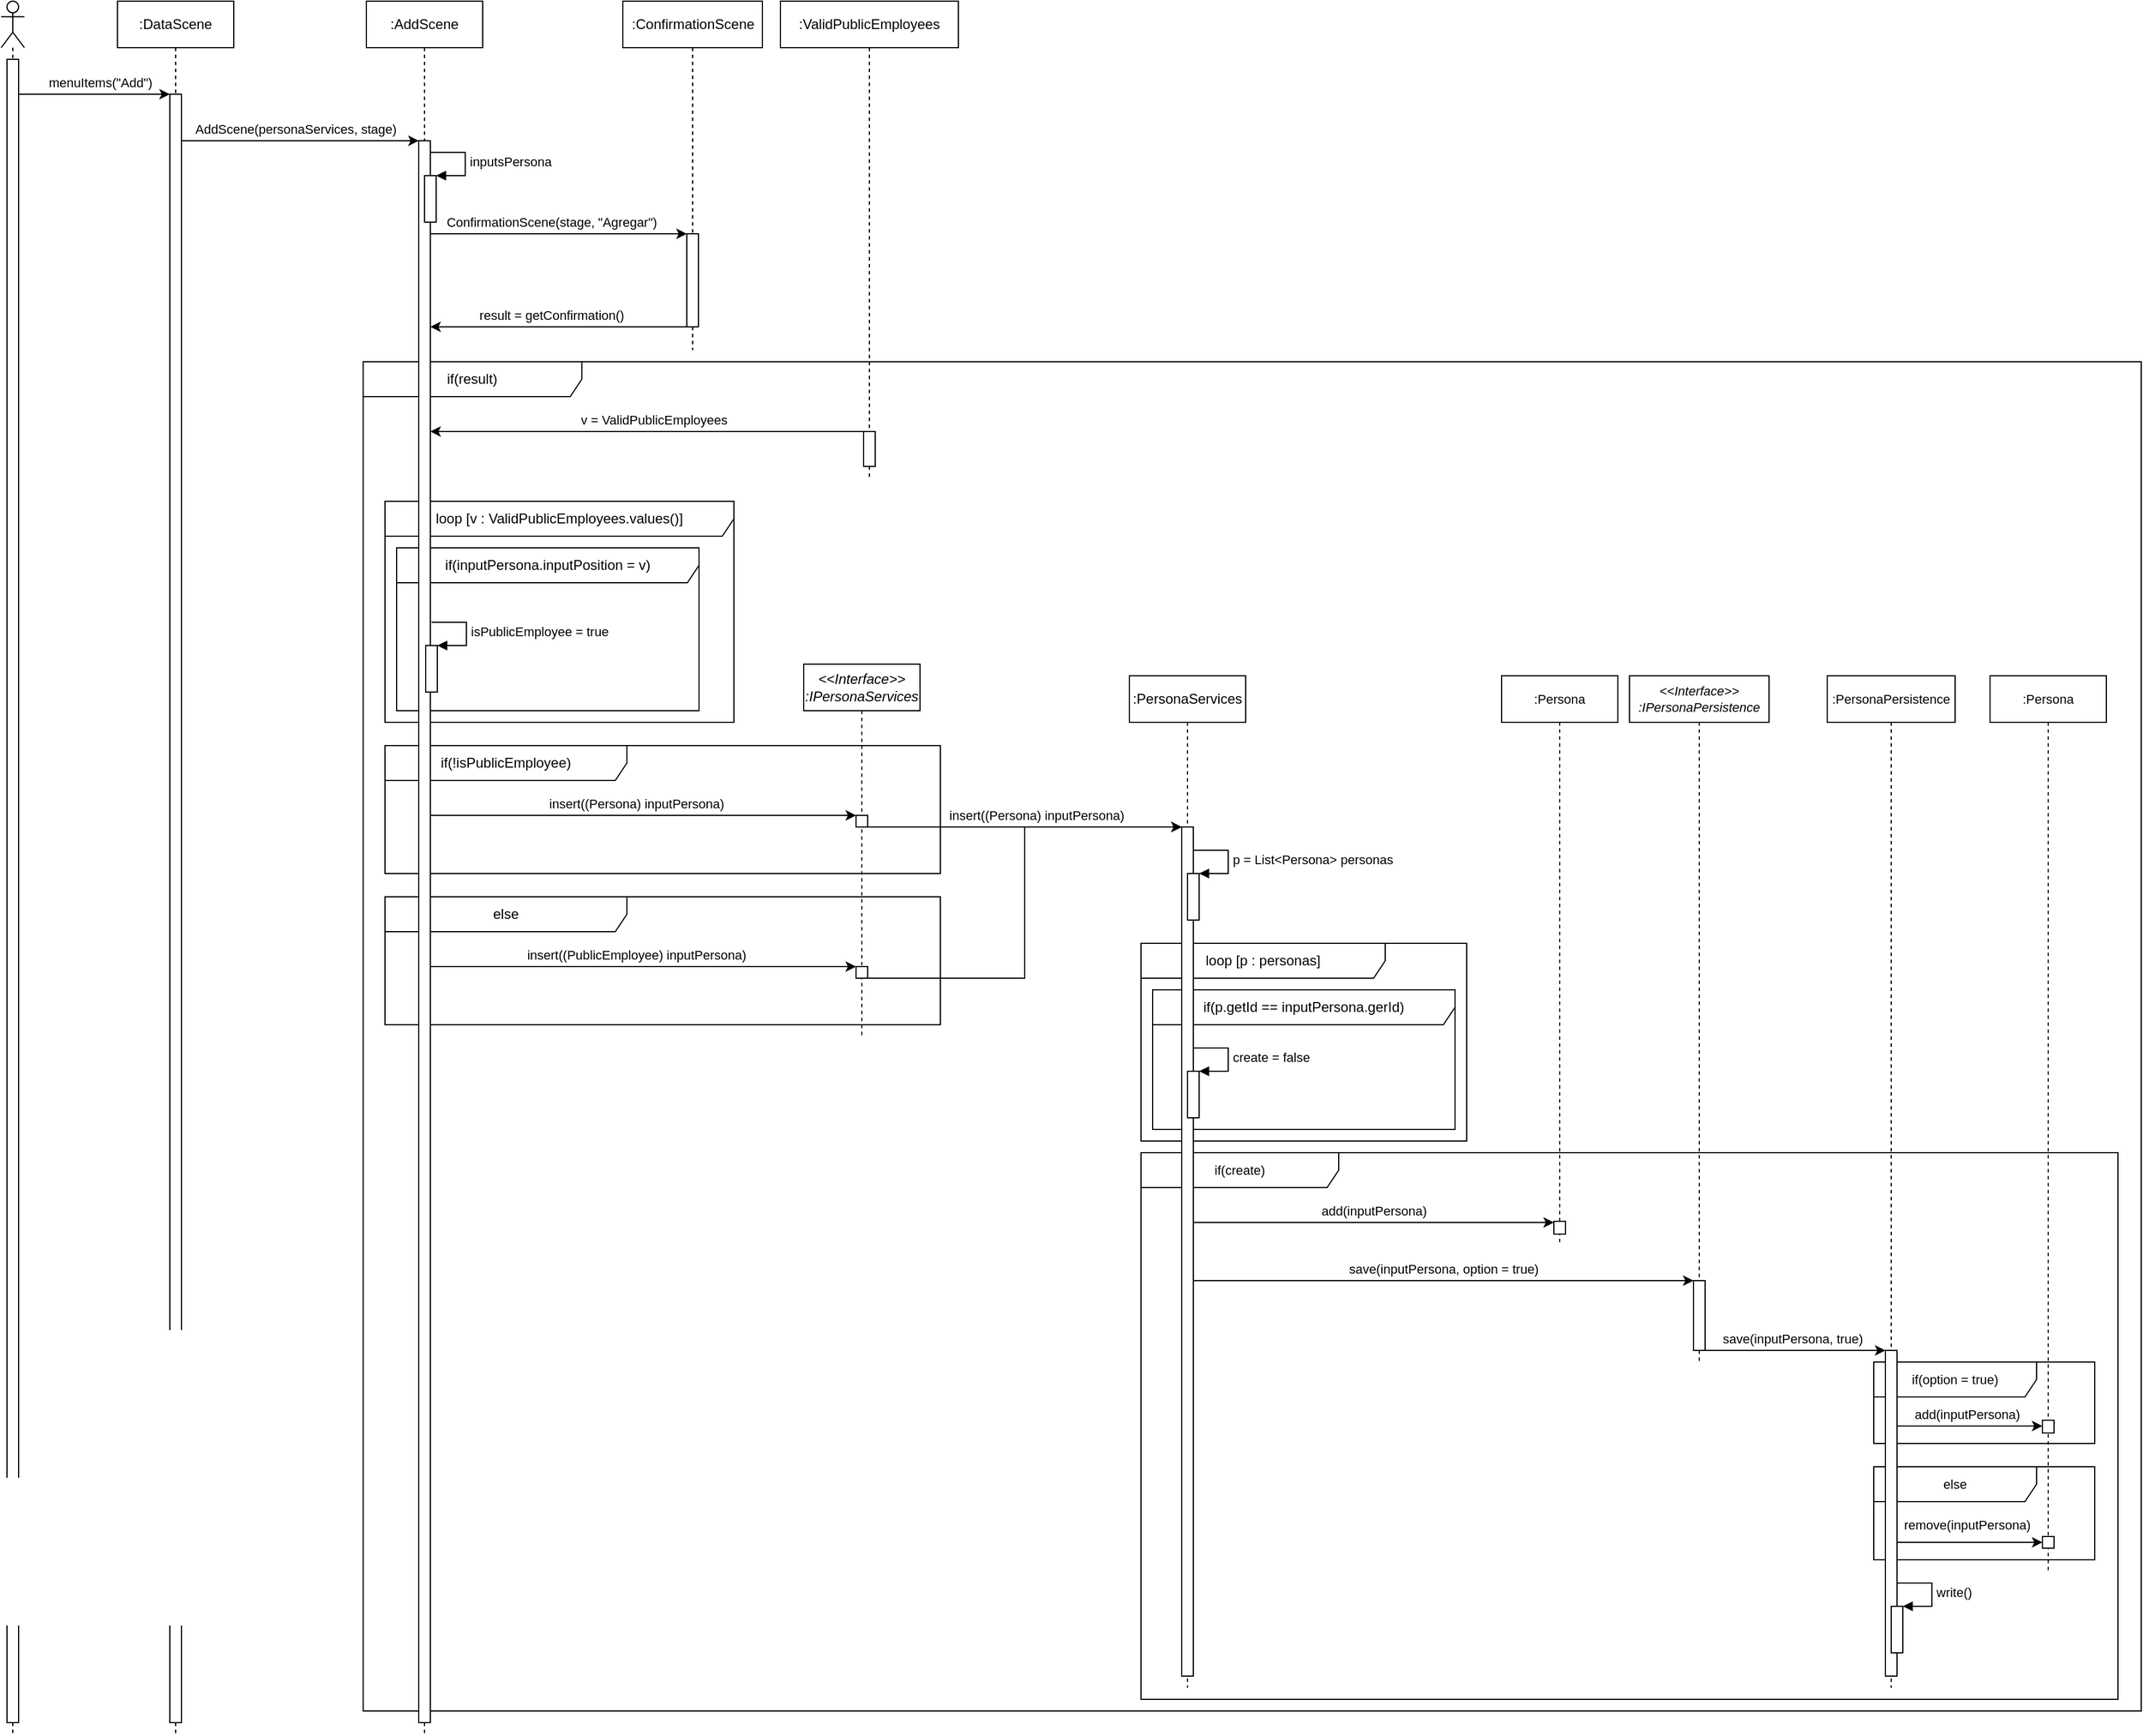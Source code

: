 <mxfile version="14.6.13" type="device"><diagram id="D4DDEfmQWiKZux7fWjJV" name="Página-1"><mxGraphModel dx="1422" dy="822" grid="1" gridSize="10" guides="1" tooltips="1" connect="1" arrows="1" fold="1" page="1" pageScale="1" pageWidth="827" pageHeight="1169" math="0" shadow="0"><root><mxCell id="0"/><mxCell id="1" parent="0"/><mxCell id="CuW-CM8m0Wgv4omwYFEu-12" value="if(result)" style="shape=umlFrame;whiteSpace=wrap;html=1;width=188;height=30;" parent="1" vertex="1"><mxGeometry x="361.25" y="350" width="1528.75" height="1160" as="geometry"/></mxCell><mxCell id="p6UXYrqYQ4_2zf43fQ4i-15" value="if(create)" style="shape=umlFrame;whiteSpace=wrap;html=1;fontSize=11;width=170;height=30;" parent="1" vertex="1"><mxGeometry x="1030" y="1030" width="840" height="470" as="geometry"/></mxCell><mxCell id="ssgd1YGcGF_VTiJC9u09-4" value="else" style="shape=umlFrame;whiteSpace=wrap;html=1;fontSize=11;width=140;height=30;" parent="1" vertex="1"><mxGeometry x="1660" y="1300" width="190" height="80" as="geometry"/></mxCell><mxCell id="ssgd1YGcGF_VTiJC9u09-1" value="if(option = true)" style="shape=umlFrame;whiteSpace=wrap;html=1;fontSize=11;width=140;height=30;" parent="1" vertex="1"><mxGeometry x="1660" y="1210" width="190" height="70" as="geometry"/></mxCell><mxCell id="p6UXYrqYQ4_2zf43fQ4i-5" value="loop [p : personas]" style="shape=umlFrame;whiteSpace=wrap;html=1;width=210;height=30;" parent="1" vertex="1"><mxGeometry x="1030" y="850" width="280" height="170" as="geometry"/></mxCell><mxCell id="p6UXYrqYQ4_2zf43fQ4i-8" value="if(p.getId == inputPersona.gerId)" style="shape=umlFrame;whiteSpace=wrap;html=1;width=280;height=30;" parent="1" vertex="1"><mxGeometry x="1040" y="890" width="260" height="120" as="geometry"/></mxCell><mxCell id="CuW-CM8m0Wgv4omwYFEu-39" value="else" style="shape=umlFrame;whiteSpace=wrap;html=1;width=208;height=30;" parent="1" vertex="1"><mxGeometry x="380" y="810" width="477.5" height="110" as="geometry"/></mxCell><mxCell id="CuW-CM8m0Wgv4omwYFEu-23" value="if(!isPublicEmployee)" style="shape=umlFrame;whiteSpace=wrap;html=1;width=208;height=30;" parent="1" vertex="1"><mxGeometry x="380" y="680" width="477.5" height="110" as="geometry"/></mxCell><mxCell id="CuW-CM8m0Wgv4omwYFEu-17" value="loop [v : ValidPublicEmployees.values()]" style="shape=umlFrame;whiteSpace=wrap;html=1;width=310;height=30;" parent="1" vertex="1"><mxGeometry x="380" y="470" width="300" height="190" as="geometry"/></mxCell><mxCell id="CuW-CM8m0Wgv4omwYFEu-20" value="if(inputPersona.inputPosition = v)" style="shape=umlFrame;whiteSpace=wrap;html=1;width=260;height=30;" parent="1" vertex="1"><mxGeometry x="390" y="510" width="260" height="140" as="geometry"/></mxCell><mxCell id="CuW-CM8m0Wgv4omwYFEu-2" value="" style="shape=umlLifeline;participant=umlActor;perimeter=lifelinePerimeter;whiteSpace=wrap;html=1;container=1;collapsible=0;recursiveResize=0;verticalAlign=top;spacingTop=36;outlineConnect=0;" parent="1" vertex="1"><mxGeometry x="50" y="40" width="20" height="1490" as="geometry"/></mxCell><mxCell id="CuW-CM8m0Wgv4omwYFEu-4" value="" style="html=1;points=[];perimeter=orthogonalPerimeter;" parent="CuW-CM8m0Wgv4omwYFEu-2" vertex="1"><mxGeometry x="5" y="50" width="10" height="1430" as="geometry"/></mxCell><mxCell id="CuW-CM8m0Wgv4omwYFEu-3" value=":DataScene" style="shape=umlLifeline;perimeter=lifelinePerimeter;whiteSpace=wrap;html=1;container=1;collapsible=0;recursiveResize=0;outlineConnect=0;" parent="1" vertex="1"><mxGeometry x="150" y="40" width="100" height="1490" as="geometry"/></mxCell><mxCell id="CuW-CM8m0Wgv4omwYFEu-5" value="" style="html=1;points=[];perimeter=orthogonalPerimeter;" parent="CuW-CM8m0Wgv4omwYFEu-3" vertex="1"><mxGeometry x="45" y="80" width="10" height="1400" as="geometry"/></mxCell><mxCell id="CuW-CM8m0Wgv4omwYFEu-6" value="menuItems(&quot;Add&quot;)" style="edgeStyle=orthogonalEdgeStyle;rounded=0;orthogonalLoop=1;jettySize=auto;html=1;" parent="1" source="CuW-CM8m0Wgv4omwYFEu-4" target="CuW-CM8m0Wgv4omwYFEu-5" edge="1"><mxGeometry x="0.071" y="10" relative="1" as="geometry"><Array as="points"><mxPoint x="160" y="120"/><mxPoint x="160" y="120"/></Array><mxPoint as="offset"/></mxGeometry></mxCell><mxCell id="CuW-CM8m0Wgv4omwYFEu-7" value=":AddScene" style="shape=umlLifeline;perimeter=lifelinePerimeter;whiteSpace=wrap;html=1;container=1;collapsible=0;recursiveResize=0;outlineConnect=0;" parent="1" vertex="1"><mxGeometry x="364" y="40" width="100" height="1490" as="geometry"/></mxCell><mxCell id="CuW-CM8m0Wgv4omwYFEu-8" value="" style="html=1;points=[];perimeter=orthogonalPerimeter;" parent="CuW-CM8m0Wgv4omwYFEu-7" vertex="1"><mxGeometry x="45" y="120" width="10" height="1360" as="geometry"/></mxCell><mxCell id="CuW-CM8m0Wgv4omwYFEu-28" value="" style="html=1;points=[];perimeter=orthogonalPerimeter;" parent="CuW-CM8m0Wgv4omwYFEu-7" vertex="1"><mxGeometry x="51" y="554" width="10" height="40" as="geometry"/></mxCell><mxCell id="CuW-CM8m0Wgv4omwYFEu-29" value="isPublicEmployee = true" style="edgeStyle=orthogonalEdgeStyle;html=1;align=left;spacingLeft=2;endArrow=block;rounded=0;entryX=1;entryY=0;" parent="CuW-CM8m0Wgv4omwYFEu-7" target="CuW-CM8m0Wgv4omwYFEu-28" edge="1"><mxGeometry relative="1" as="geometry"><mxPoint x="56" y="534" as="sourcePoint"/><Array as="points"><mxPoint x="86" y="534"/></Array></mxGeometry></mxCell><mxCell id="CuW-CM8m0Wgv4omwYFEu-37" value="" style="html=1;points=[];perimeter=orthogonalPerimeter;" parent="CuW-CM8m0Wgv4omwYFEu-7" vertex="1"><mxGeometry x="50" y="150" width="10" height="40" as="geometry"/></mxCell><mxCell id="CuW-CM8m0Wgv4omwYFEu-38" value="inputsPersona" style="edgeStyle=orthogonalEdgeStyle;html=1;align=left;spacingLeft=2;endArrow=block;rounded=0;entryX=1;entryY=0;" parent="CuW-CM8m0Wgv4omwYFEu-7" target="CuW-CM8m0Wgv4omwYFEu-37" edge="1"><mxGeometry relative="1" as="geometry"><mxPoint x="55" y="130" as="sourcePoint"/><Array as="points"><mxPoint x="85" y="130"/></Array></mxGeometry></mxCell><mxCell id="CuW-CM8m0Wgv4omwYFEu-9" value="AddScene(personaServices, stage)" style="edgeStyle=orthogonalEdgeStyle;rounded=0;orthogonalLoop=1;jettySize=auto;html=1;" parent="1" source="CuW-CM8m0Wgv4omwYFEu-5" target="CuW-CM8m0Wgv4omwYFEu-8" edge="1"><mxGeometry x="-0.042" y="10" relative="1" as="geometry"><Array as="points"><mxPoint x="300" y="160"/><mxPoint x="300" y="160"/></Array><mxPoint as="offset"/></mxGeometry></mxCell><mxCell id="CuW-CM8m0Wgv4omwYFEu-10" value=":ConfirmationScene" style="shape=umlLifeline;perimeter=lifelinePerimeter;whiteSpace=wrap;html=1;container=1;collapsible=0;recursiveResize=0;outlineConnect=0;" parent="1" vertex="1"><mxGeometry x="584.5" y="40" width="120" height="300" as="geometry"/></mxCell><mxCell id="CuW-CM8m0Wgv4omwYFEu-13" value="" style="html=1;points=[];perimeter=orthogonalPerimeter;" parent="CuW-CM8m0Wgv4omwYFEu-10" vertex="1"><mxGeometry x="55" y="200" width="10" height="80" as="geometry"/></mxCell><mxCell id="CuW-CM8m0Wgv4omwYFEu-14" value="ConfirmationScene(stage, &quot;Agregar&quot;)" style="edgeStyle=orthogonalEdgeStyle;rounded=0;orthogonalLoop=1;jettySize=auto;html=1;" parent="1" source="CuW-CM8m0Wgv4omwYFEu-8" target="CuW-CM8m0Wgv4omwYFEu-13" edge="1"><mxGeometry x="-0.062" y="10" relative="1" as="geometry"><Array as="points"><mxPoint x="510" y="240"/><mxPoint x="510" y="240"/></Array><mxPoint as="offset"/></mxGeometry></mxCell><mxCell id="CuW-CM8m0Wgv4omwYFEu-15" value="result = getConfirmation()" style="edgeStyle=orthogonalEdgeStyle;rounded=0;orthogonalLoop=1;jettySize=auto;html=1;" parent="1" source="CuW-CM8m0Wgv4omwYFEu-13" target="CuW-CM8m0Wgv4omwYFEu-8" edge="1"><mxGeometry x="0.062" y="-10" relative="1" as="geometry"><Array as="points"><mxPoint x="510" y="320"/><mxPoint x="510" y="320"/></Array><mxPoint as="offset"/></mxGeometry></mxCell><mxCell id="CuW-CM8m0Wgv4omwYFEu-16" value=":ValidPublicEmployees" style="shape=umlLifeline;perimeter=lifelinePerimeter;whiteSpace=wrap;html=1;container=1;collapsible=0;recursiveResize=0;outlineConnect=0;" parent="1" vertex="1"><mxGeometry x="720" y="40" width="153" height="410" as="geometry"/></mxCell><mxCell id="CuW-CM8m0Wgv4omwYFEu-18" value="" style="html=1;points=[];perimeter=orthogonalPerimeter;" parent="CuW-CM8m0Wgv4omwYFEu-16" vertex="1"><mxGeometry x="71.5" y="370" width="10" height="30" as="geometry"/></mxCell><mxCell id="CuW-CM8m0Wgv4omwYFEu-21" value="v = ValidPublicEmployees" style="edgeStyle=orthogonalEdgeStyle;rounded=0;orthogonalLoop=1;jettySize=auto;html=1;" parent="1" source="CuW-CM8m0Wgv4omwYFEu-18" target="CuW-CM8m0Wgv4omwYFEu-8" edge="1"><mxGeometry x="-0.03" y="-10" relative="1" as="geometry"><Array as="points"><mxPoint x="590" y="410"/><mxPoint x="590" y="410"/></Array><mxPoint as="offset"/></mxGeometry></mxCell><mxCell id="CuW-CM8m0Wgv4omwYFEu-30" value="&amp;lt;&amp;lt;Interface&amp;gt;&amp;gt;&lt;br&gt;:IPersonaServices" style="shape=umlLifeline;perimeter=lifelinePerimeter;whiteSpace=wrap;html=1;container=1;collapsible=0;recursiveResize=0;outlineConnect=0;fontStyle=2" parent="1" vertex="1"><mxGeometry x="740" y="610" width="100" height="320" as="geometry"/></mxCell><mxCell id="CuW-CM8m0Wgv4omwYFEu-31" value="" style="html=1;points=[];perimeter=orthogonalPerimeter;" parent="CuW-CM8m0Wgv4omwYFEu-30" vertex="1"><mxGeometry x="45" y="130" width="10" height="10" as="geometry"/></mxCell><mxCell id="CuW-CM8m0Wgv4omwYFEu-43" value="" style="html=1;points=[];perimeter=orthogonalPerimeter;" parent="CuW-CM8m0Wgv4omwYFEu-30" vertex="1"><mxGeometry x="45" y="260" width="10" height="10" as="geometry"/></mxCell><mxCell id="CuW-CM8m0Wgv4omwYFEu-32" value="insert((Persona) inputPersona)" style="edgeStyle=orthogonalEdgeStyle;rounded=0;orthogonalLoop=1;jettySize=auto;html=1;" parent="1" source="CuW-CM8m0Wgv4omwYFEu-8" target="CuW-CM8m0Wgv4omwYFEu-31" edge="1"><mxGeometry x="-0.034" y="10" relative="1" as="geometry"><Array as="points"><mxPoint x="760" y="740"/><mxPoint x="760" y="740"/></Array><mxPoint as="offset"/></mxGeometry></mxCell><mxCell id="CuW-CM8m0Wgv4omwYFEu-42" value="insert((PublicEmployee) inputPersona)" style="edgeStyle=orthogonalEdgeStyle;rounded=0;orthogonalLoop=1;jettySize=auto;html=1;" parent="1" source="CuW-CM8m0Wgv4omwYFEu-8" target="CuW-CM8m0Wgv4omwYFEu-43" edge="1"><mxGeometry x="-0.034" y="10" relative="1" as="geometry"><mxPoint x="731.5" y="970" as="targetPoint"/><Array as="points"><mxPoint x="580" y="870"/><mxPoint x="580" y="870"/></Array><mxPoint as="offset"/></mxGeometry></mxCell><mxCell id="p6UXYrqYQ4_2zf43fQ4i-1" value=":PersonaServices" style="shape=umlLifeline;perimeter=lifelinePerimeter;whiteSpace=wrap;html=1;container=1;collapsible=0;recursiveResize=0;outlineConnect=0;" parent="1" vertex="1"><mxGeometry x="1020" y="620" width="100" height="870" as="geometry"/></mxCell><mxCell id="p6UXYrqYQ4_2zf43fQ4i-2" value="" style="html=1;points=[];perimeter=orthogonalPerimeter;" parent="p6UXYrqYQ4_2zf43fQ4i-1" vertex="1"><mxGeometry x="45" y="130" width="10" height="730" as="geometry"/></mxCell><mxCell id="p6UXYrqYQ4_2zf43fQ4i-6" value="" style="html=1;points=[];perimeter=orthogonalPerimeter;" parent="p6UXYrqYQ4_2zf43fQ4i-1" vertex="1"><mxGeometry x="50" y="170" width="10" height="40" as="geometry"/></mxCell><mxCell id="p6UXYrqYQ4_2zf43fQ4i-7" value="p = List&amp;lt;Persona&amp;gt; personas" style="edgeStyle=orthogonalEdgeStyle;html=1;align=left;spacingLeft=2;endArrow=block;rounded=0;entryX=1;entryY=0;labelBackgroundColor=none;endSize=6;" parent="p6UXYrqYQ4_2zf43fQ4i-1" target="p6UXYrqYQ4_2zf43fQ4i-6" edge="1"><mxGeometry relative="1" as="geometry"><mxPoint x="55" y="150" as="sourcePoint"/><Array as="points"><mxPoint x="85" y="150"/></Array></mxGeometry></mxCell><mxCell id="p6UXYrqYQ4_2zf43fQ4i-13" value="" style="html=1;points=[];perimeter=orthogonalPerimeter;fontSize=11;" parent="p6UXYrqYQ4_2zf43fQ4i-1" vertex="1"><mxGeometry x="50" y="340" width="10" height="40" as="geometry"/></mxCell><mxCell id="p6UXYrqYQ4_2zf43fQ4i-14" value="create = false" style="edgeStyle=orthogonalEdgeStyle;html=1;align=left;spacingLeft=2;endArrow=block;rounded=0;entryX=1;entryY=0;labelBackgroundColor=none;fontSize=11;endSize=6;" parent="p6UXYrqYQ4_2zf43fQ4i-1" target="p6UXYrqYQ4_2zf43fQ4i-13" edge="1"><mxGeometry relative="1" as="geometry"><mxPoint x="55" y="320" as="sourcePoint"/><Array as="points"><mxPoint x="85" y="320"/></Array></mxGeometry></mxCell><mxCell id="p6UXYrqYQ4_2zf43fQ4i-9" value="insert((Persona) inputPersona)" style="edgeStyle=orthogonalEdgeStyle;rounded=0;orthogonalLoop=1;jettySize=auto;html=1;labelBackgroundColor=none;endSize=6;" parent="1" source="CuW-CM8m0Wgv4omwYFEu-31" target="p6UXYrqYQ4_2zf43fQ4i-2" edge="1"><mxGeometry x="0.074" y="10" relative="1" as="geometry"><Array as="points"><mxPoint x="920" y="750"/><mxPoint x="920" y="750"/></Array><mxPoint as="offset"/></mxGeometry></mxCell><mxCell id="p6UXYrqYQ4_2zf43fQ4i-10" style="edgeStyle=orthogonalEdgeStyle;rounded=0;orthogonalLoop=1;jettySize=auto;html=1;labelBackgroundColor=none;endSize=6;fontSize=11;" parent="1" source="CuW-CM8m0Wgv4omwYFEu-43" target="p6UXYrqYQ4_2zf43fQ4i-2" edge="1"><mxGeometry relative="1" as="geometry"><Array as="points"><mxPoint x="930" y="880"/><mxPoint x="930" y="750"/></Array></mxGeometry></mxCell><mxCell id="p6UXYrqYQ4_2zf43fQ4i-16" value=":Persona" style="shape=umlLifeline;perimeter=lifelinePerimeter;whiteSpace=wrap;html=1;container=1;collapsible=0;recursiveResize=0;outlineConnect=0;fontSize=11;" parent="1" vertex="1"><mxGeometry x="1340" y="620" width="100" height="490" as="geometry"/></mxCell><mxCell id="p6UXYrqYQ4_2zf43fQ4i-17" value="" style="html=1;points=[];perimeter=orthogonalPerimeter;fontSize=11;" parent="p6UXYrqYQ4_2zf43fQ4i-16" vertex="1"><mxGeometry x="45" y="469" width="10" height="11" as="geometry"/></mxCell><mxCell id="p6UXYrqYQ4_2zf43fQ4i-18" value="add(inputPersona)" style="edgeStyle=orthogonalEdgeStyle;rounded=0;orthogonalLoop=1;jettySize=auto;html=1;labelBackgroundColor=none;fontSize=11;endSize=6;" parent="1" source="p6UXYrqYQ4_2zf43fQ4i-2" target="p6UXYrqYQ4_2zf43fQ4i-17" edge="1"><mxGeometry y="10" relative="1" as="geometry"><Array as="points"><mxPoint x="1230" y="1090"/><mxPoint x="1230" y="1090"/></Array><mxPoint as="offset"/></mxGeometry></mxCell><mxCell id="p6UXYrqYQ4_2zf43fQ4i-19" value="&amp;lt;&amp;lt;Interface&amp;gt;&amp;gt;&lt;br&gt;:IPersonaPersistence" style="shape=umlLifeline;perimeter=lifelinePerimeter;whiteSpace=wrap;html=1;container=1;collapsible=0;recursiveResize=0;outlineConnect=0;fontSize=11;fontStyle=2" parent="1" vertex="1"><mxGeometry x="1450" y="620" width="120" height="590" as="geometry"/></mxCell><mxCell id="p6UXYrqYQ4_2zf43fQ4i-20" value="" style="html=1;points=[];perimeter=orthogonalPerimeter;fontSize=11;" parent="p6UXYrqYQ4_2zf43fQ4i-19" vertex="1"><mxGeometry x="55" y="520" width="10" height="60" as="geometry"/></mxCell><mxCell id="p6UXYrqYQ4_2zf43fQ4i-21" value="save(inputPersona, option = true)" style="edgeStyle=orthogonalEdgeStyle;rounded=0;orthogonalLoop=1;jettySize=auto;html=1;labelBackgroundColor=none;fontSize=11;endSize=6;" parent="1" source="p6UXYrqYQ4_2zf43fQ4i-2" target="p6UXYrqYQ4_2zf43fQ4i-20" edge="1"><mxGeometry y="10" relative="1" as="geometry"><Array as="points"><mxPoint x="1400" y="1140"/><mxPoint x="1400" y="1140"/></Array><mxPoint as="offset"/></mxGeometry></mxCell><mxCell id="p6UXYrqYQ4_2zf43fQ4i-22" value=":PersonaPersistence" style="shape=umlLifeline;perimeter=lifelinePerimeter;whiteSpace=wrap;html=1;container=1;collapsible=0;recursiveResize=0;outlineConnect=0;fontSize=11;" parent="1" vertex="1"><mxGeometry x="1620" y="620" width="110" height="870" as="geometry"/></mxCell><mxCell id="p6UXYrqYQ4_2zf43fQ4i-23" value="" style="html=1;points=[];perimeter=orthogonalPerimeter;fontSize=11;" parent="p6UXYrqYQ4_2zf43fQ4i-22" vertex="1"><mxGeometry x="50" y="580" width="10" height="280" as="geometry"/></mxCell><mxCell id="OMXFAqxVSshvi9Dzk_gU-1" value="" style="html=1;points=[];perimeter=orthogonalPerimeter;fontSize=11;" vertex="1" parent="p6UXYrqYQ4_2zf43fQ4i-22"><mxGeometry x="55" y="800" width="10" height="40" as="geometry"/></mxCell><mxCell id="OMXFAqxVSshvi9Dzk_gU-2" value="write()" style="edgeStyle=orthogonalEdgeStyle;html=1;align=left;spacingLeft=2;endArrow=block;rounded=0;entryX=1;entryY=0;labelBackgroundColor=none;fontSize=11;endSize=6;" edge="1" target="OMXFAqxVSshvi9Dzk_gU-1" parent="p6UXYrqYQ4_2zf43fQ4i-22"><mxGeometry relative="1" as="geometry"><mxPoint x="60" y="780" as="sourcePoint"/><Array as="points"><mxPoint x="90" y="780"/></Array></mxGeometry></mxCell><mxCell id="p6UXYrqYQ4_2zf43fQ4i-24" value="save(inputPersona, true)" style="edgeStyle=orthogonalEdgeStyle;rounded=0;orthogonalLoop=1;jettySize=auto;html=1;labelBackgroundColor=none;fontSize=11;endSize=6;" parent="1" source="p6UXYrqYQ4_2zf43fQ4i-20" target="p6UXYrqYQ4_2zf43fQ4i-23" edge="1"><mxGeometry x="-0.032" y="10" relative="1" as="geometry"><Array as="points"><mxPoint x="1600" y="1200"/><mxPoint x="1600" y="1200"/></Array><mxPoint as="offset"/></mxGeometry></mxCell><mxCell id="p6UXYrqYQ4_2zf43fQ4i-25" value=":Persona" style="shape=umlLifeline;perimeter=lifelinePerimeter;whiteSpace=wrap;html=1;container=1;collapsible=0;recursiveResize=0;outlineConnect=0;fontSize=11;size=40;" parent="1" vertex="1"><mxGeometry x="1760" y="620" width="100" height="770" as="geometry"/></mxCell><mxCell id="p6UXYrqYQ4_2zf43fQ4i-26" value="" style="html=1;points=[];perimeter=orthogonalPerimeter;fontSize=11;" parent="p6UXYrqYQ4_2zf43fQ4i-25" vertex="1"><mxGeometry x="45" y="640" width="10" height="11" as="geometry"/></mxCell><mxCell id="ssgd1YGcGF_VTiJC9u09-2" value="" style="html=1;points=[];perimeter=orthogonalPerimeter;fontSize=11;" parent="p6UXYrqYQ4_2zf43fQ4i-25" vertex="1"><mxGeometry x="45" y="740" width="10" height="10" as="geometry"/></mxCell><mxCell id="p6UXYrqYQ4_2zf43fQ4i-27" value="add(inputPersona)" style="edgeStyle=orthogonalEdgeStyle;rounded=0;orthogonalLoop=1;jettySize=auto;html=1;labelBackgroundColor=none;fontSize=11;endSize=6;" parent="1" source="p6UXYrqYQ4_2zf43fQ4i-23" target="p6UXYrqYQ4_2zf43fQ4i-26" edge="1"><mxGeometry x="-0.048" y="10" relative="1" as="geometry"><Array as="points"><mxPoint x="1790" y="1265"/></Array><mxPoint as="offset"/></mxGeometry></mxCell><mxCell id="ssgd1YGcGF_VTiJC9u09-3" value="remove(inputPersona)" style="edgeStyle=orthogonalEdgeStyle;rounded=0;orthogonalLoop=1;jettySize=auto;html=1;labelBackgroundColor=none;fontSize=11;endSize=6;" parent="1" source="p6UXYrqYQ4_2zf43fQ4i-23" target="ssgd1YGcGF_VTiJC9u09-2" edge="1"><mxGeometry x="-0.04" y="15" relative="1" as="geometry"><Array as="points"><mxPoint x="1740" y="1365"/><mxPoint x="1740" y="1365"/></Array><mxPoint as="offset"/></mxGeometry></mxCell></root></mxGraphModel></diagram></mxfile>
